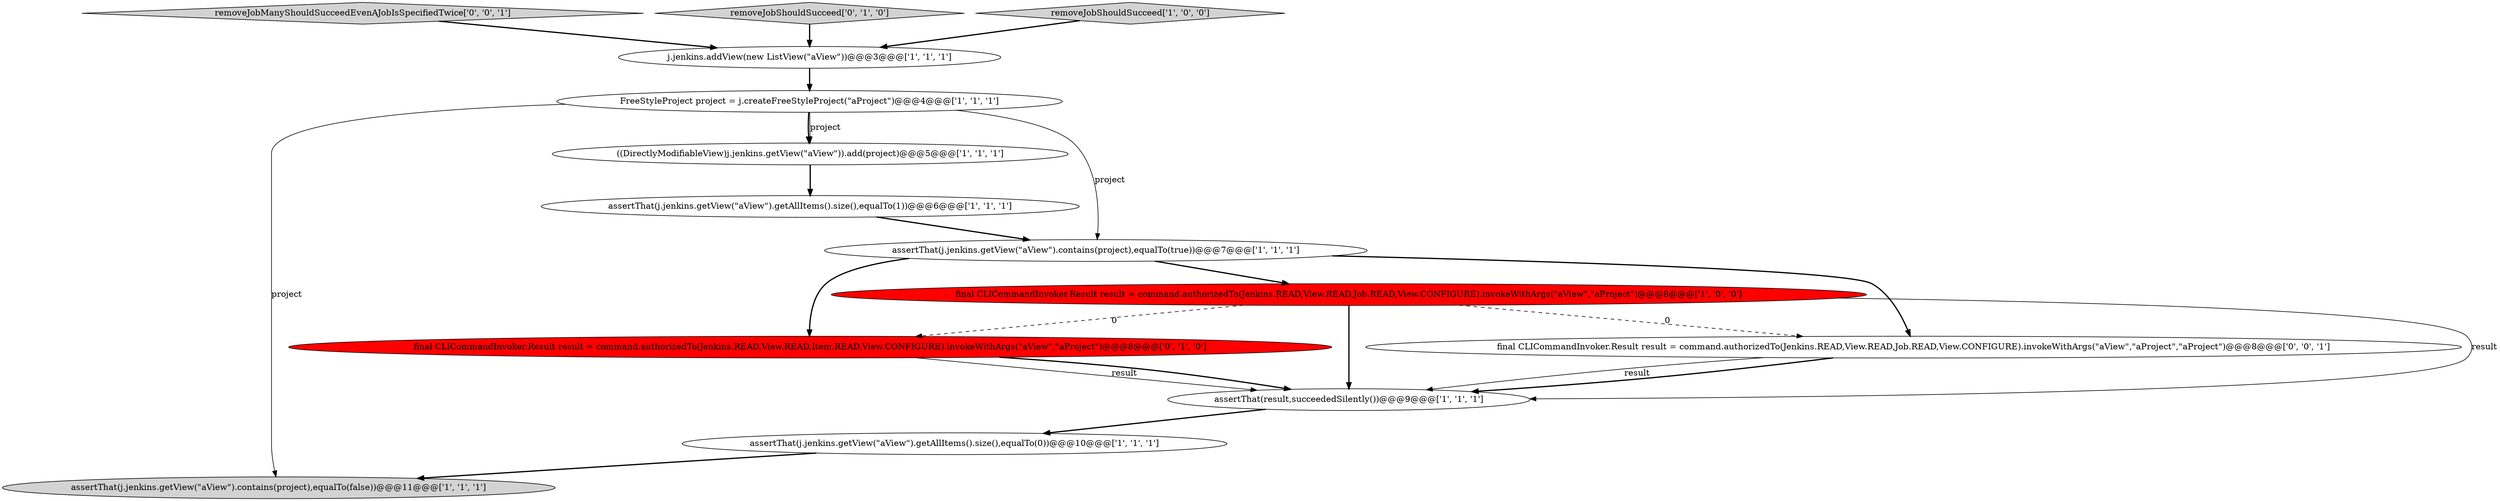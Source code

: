 digraph {
3 [style = filled, label = "assertThat(j.jenkins.getView(\"aView\").contains(project),equalTo(false))@@@11@@@['1', '1', '1']", fillcolor = lightgray, shape = ellipse image = "AAA0AAABBB1BBB"];
2 [style = filled, label = "FreeStyleProject project = j.createFreeStyleProject(\"aProject\")@@@4@@@['1', '1', '1']", fillcolor = white, shape = ellipse image = "AAA0AAABBB1BBB"];
8 [style = filled, label = "((DirectlyModifiableView)j.jenkins.getView(\"aView\")).add(project)@@@5@@@['1', '1', '1']", fillcolor = white, shape = ellipse image = "AAA0AAABBB1BBB"];
12 [style = filled, label = "removeJobManyShouldSucceedEvenAJobIsSpecifiedTwice['0', '0', '1']", fillcolor = lightgray, shape = diamond image = "AAA0AAABBB3BBB"];
4 [style = filled, label = "j.jenkins.addView(new ListView(\"aView\"))@@@3@@@['1', '1', '1']", fillcolor = white, shape = ellipse image = "AAA0AAABBB1BBB"];
5 [style = filled, label = "assertThat(j.jenkins.getView(\"aView\").contains(project),equalTo(true))@@@7@@@['1', '1', '1']", fillcolor = white, shape = ellipse image = "AAA0AAABBB1BBB"];
11 [style = filled, label = "removeJobShouldSucceed['0', '1', '0']", fillcolor = lightgray, shape = diamond image = "AAA0AAABBB2BBB"];
13 [style = filled, label = "final CLICommandInvoker.Result result = command.authorizedTo(Jenkins.READ,View.READ,Job.READ,View.CONFIGURE).invokeWithArgs(\"aView\",\"aProject\",\"aProject\")@@@8@@@['0', '0', '1']", fillcolor = white, shape = ellipse image = "AAA0AAABBB3BBB"];
10 [style = filled, label = "final CLICommandInvoker.Result result = command.authorizedTo(Jenkins.READ,View.READ,Item.READ,View.CONFIGURE).invokeWithArgs(\"aView\",\"aProject\")@@@8@@@['0', '1', '0']", fillcolor = red, shape = ellipse image = "AAA1AAABBB2BBB"];
1 [style = filled, label = "assertThat(result,succeededSilently())@@@9@@@['1', '1', '1']", fillcolor = white, shape = ellipse image = "AAA0AAABBB1BBB"];
0 [style = filled, label = "final CLICommandInvoker.Result result = command.authorizedTo(Jenkins.READ,View.READ,Job.READ,View.CONFIGURE).invokeWithArgs(\"aView\",\"aProject\")@@@8@@@['1', '0', '0']", fillcolor = red, shape = ellipse image = "AAA1AAABBB1BBB"];
7 [style = filled, label = "assertThat(j.jenkins.getView(\"aView\").getAllItems().size(),equalTo(0))@@@10@@@['1', '1', '1']", fillcolor = white, shape = ellipse image = "AAA0AAABBB1BBB"];
6 [style = filled, label = "removeJobShouldSucceed['1', '0', '0']", fillcolor = lightgray, shape = diamond image = "AAA0AAABBB1BBB"];
9 [style = filled, label = "assertThat(j.jenkins.getView(\"aView\").getAllItems().size(),equalTo(1))@@@6@@@['1', '1', '1']", fillcolor = white, shape = ellipse image = "AAA0AAABBB1BBB"];
5->10 [style = bold, label=""];
2->5 [style = solid, label="project"];
11->4 [style = bold, label=""];
13->1 [style = solid, label="result"];
4->2 [style = bold, label=""];
1->7 [style = bold, label=""];
7->3 [style = bold, label=""];
2->3 [style = solid, label="project"];
13->1 [style = bold, label=""];
0->10 [style = dashed, label="0"];
0->1 [style = solid, label="result"];
6->4 [style = bold, label=""];
5->0 [style = bold, label=""];
12->4 [style = bold, label=""];
0->1 [style = bold, label=""];
5->13 [style = bold, label=""];
0->13 [style = dashed, label="0"];
8->9 [style = bold, label=""];
9->5 [style = bold, label=""];
10->1 [style = solid, label="result"];
10->1 [style = bold, label=""];
2->8 [style = bold, label=""];
2->8 [style = solid, label="project"];
}
